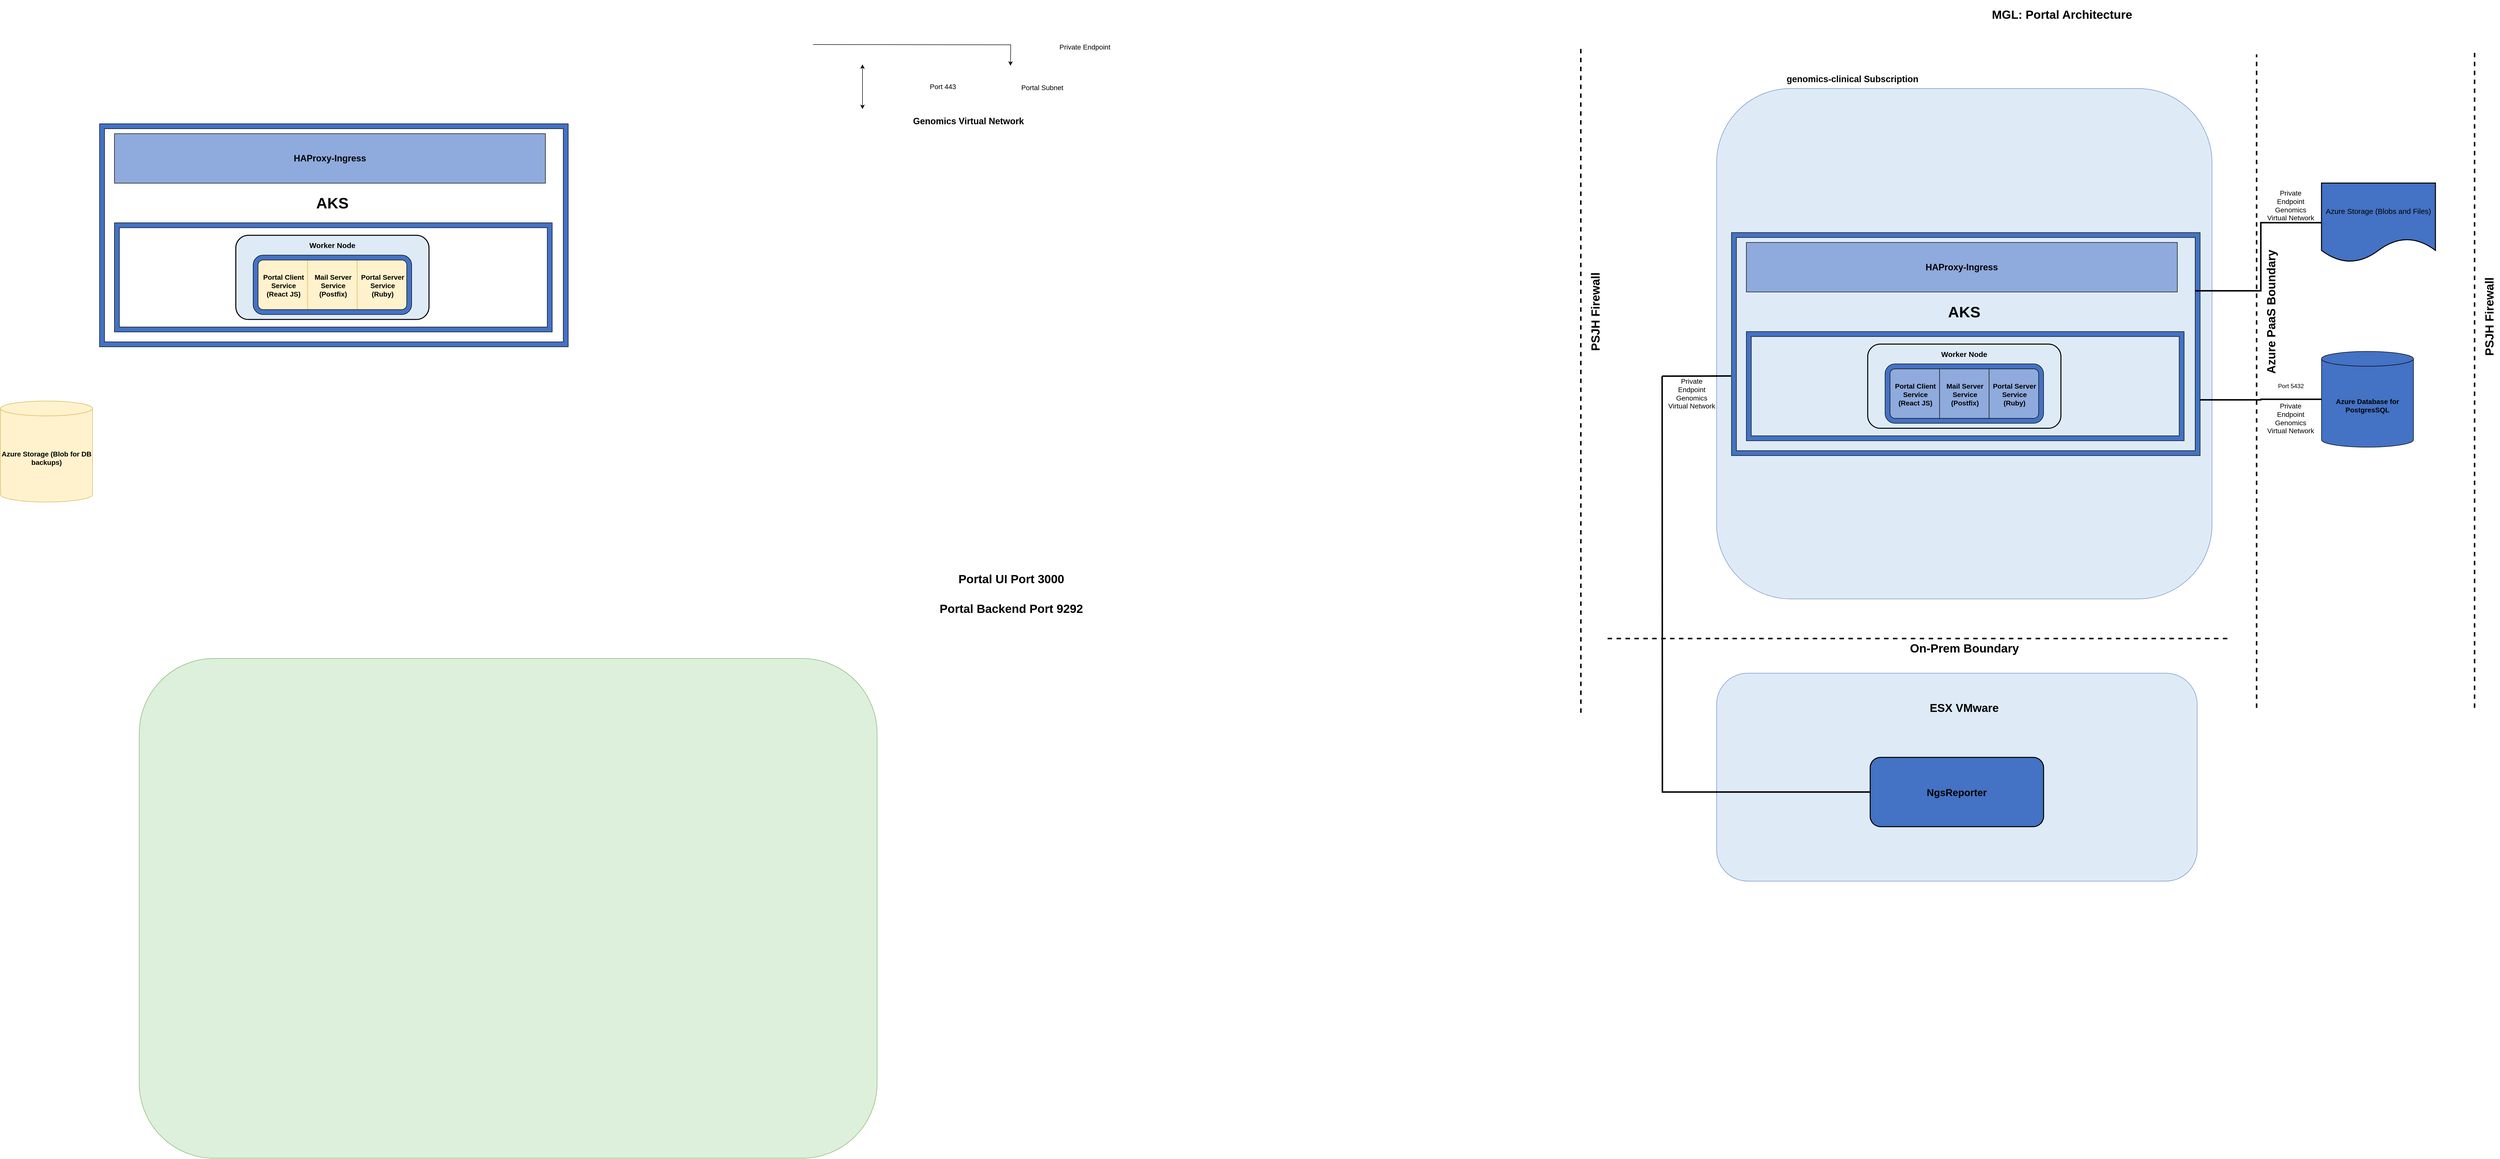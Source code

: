 <mxfile version="15.1.0" type="github">
  <diagram name="Page-1" id="e3a06f82-3646-2815-327d-82caf3d4e204">
    <mxGraphModel dx="6944" dy="1923" grid="1" gridSize="10" guides="1" tooltips="1" connect="1" arrows="1" fold="1" page="1" pageScale="1.5" pageWidth="1169" pageHeight="826" background="none" math="0" shadow="0">
      <root>
        <mxCell id="0" style=";html=1;" />
        <mxCell id="1" style=";html=1;" parent="0" />
        <mxCell id="6a7d8f32e03d9370-62" value="MGL: Portal Architecture" style="text;strokeColor=none;fillColor=none;html=1;fontSize=24;fontStyle=1;verticalAlign=middle;align=center;" parent="1" vertex="1">
          <mxGeometry x="294.177" width="1394" height="60.267" as="geometry" />
        </mxCell>
        <mxCell id="vWLtctp0Y2EUvDG1c7CQ-7" value="&lt;b&gt;&lt;font style=&quot;font-size: 18px&quot;&gt;genomics-clinical Subscription&lt;/font&gt;&lt;/b&gt;" style="text;html=1;strokeColor=none;fillColor=none;align=center;verticalAlign=middle;whiteSpace=wrap;rounded=0;" parent="1" vertex="1">
          <mxGeometry x="204.182" y="129.463" width="728.571" height="60.267" as="geometry" />
        </mxCell>
        <mxCell id="vWLtctp0Y2EUvDG1c7CQ-11" value="&lt;font style=&quot;font-size: 18px&quot;&gt;&lt;b&gt;Genomics Virtual Network&lt;/b&gt;&lt;/font&gt;" style="text;html=1;strokeColor=none;fillColor=none;align=center;verticalAlign=middle;whiteSpace=wrap;rounded=0;" parent="1" vertex="1">
          <mxGeometry x="-1370.002" y="230.003" width="307.619" height="30.133" as="geometry" />
        </mxCell>
        <mxCell id="vWLtctp0Y2EUvDG1c7CQ-13" value="&lt;font style=&quot;font-size: 14px&quot;&gt;Portal Subnet&lt;/font&gt;" style="text;html=1;strokeColor=none;fillColor=none;align=center;verticalAlign=middle;whiteSpace=wrap;rounded=0;" parent="1" vertex="1">
          <mxGeometry x="-1140" y="160.0" width="145.82" height="34.274" as="geometry" />
        </mxCell>
        <mxCell id="vWLtctp0Y2EUvDG1c7CQ-38" value="&lt;font style=&quot;font-size: 14px&quot;&gt;Port 443&lt;/font&gt;" style="text;html=1;strokeColor=none;fillColor=none;align=center;verticalAlign=middle;whiteSpace=wrap;rounded=0;" parent="1" vertex="1">
          <mxGeometry x="-1299.995" y="159.997" width="64.762" height="30.133" as="geometry" />
        </mxCell>
        <mxCell id="rg4Ka3kV1G-TsTbr1ID1-2" style="edgeStyle=orthogonalEdgeStyle;rounded=0;orthogonalLoop=1;jettySize=auto;html=1;exitX=0.5;exitY=1;exitDx=0;exitDy=0;entryX=0.5;entryY=0;entryDx=0;entryDy=0;" parent="1" edge="1">
          <mxGeometry relative="1" as="geometry">
            <mxPoint x="-1530.001" y="90.0" as="sourcePoint" />
            <mxPoint x="-1131.25" y="132.803" as="targetPoint" />
          </mxGeometry>
        </mxCell>
        <mxCell id="vWLtctp0Y2EUvDG1c7CQ-28" style="edgeStyle=orthogonalEdgeStyle;rounded=0;orthogonalLoop=1;jettySize=auto;html=1;exitX=0.5;exitY=1;exitDx=0;exitDy=0;entryX=0.5;entryY=0;entryDx=0;entryDy=0;endArrow=classic;endFill=1;startArrow=classic;startFill=1;" parent="1" edge="1">
          <mxGeometry relative="1" as="geometry">
            <mxPoint x="-1430.001" y="129.997" as="sourcePoint" />
            <mxPoint x="-1430.001" y="220.397" as="targetPoint" />
          </mxGeometry>
        </mxCell>
        <mxCell id="vWLtctp0Y2EUvDG1c7CQ-37" value="&lt;font style=&quot;font-size: 14px&quot;&gt;Private Endpoint&lt;/font&gt;" style="text;html=1;strokeColor=none;fillColor=none;align=center;verticalAlign=middle;whiteSpace=wrap;rounded=0;" parent="1" vertex="1">
          <mxGeometry x="-1069.998" y="79.997" width="178.095" height="30.133" as="geometry" />
        </mxCell>
        <mxCell id="vWLtctp0Y2EUvDG1c7CQ-6" value="" style="rounded=1;whiteSpace=wrap;html=1;strokeColor=#6c8ebf;fillColor=#deebf7;" parent="1" vertex="1">
          <mxGeometry x="294.18" y="178.73" width="1000" height="1031" as="geometry" />
        </mxCell>
        <mxCell id="vWLtctp0Y2EUvDG1c7CQ-10" value="" style="rounded=1;whiteSpace=wrap;html=1;strokeColor=#82b366;fillColor=#DCF0DB;" parent="1" vertex="1">
          <mxGeometry x="-2890" y="1330.003" width="1489.524" height="1009.467" as="geometry" />
        </mxCell>
        <mxCell id="tGYNeZP_cqa0wACuk-C2-67" style="edgeStyle=orthogonalEdgeStyle;rounded=0;orthogonalLoop=1;jettySize=auto;html=1;exitX=0;exitY=0.5;exitDx=0;exitDy=0;exitPerimeter=0;entryX=0;entryY=0;entryDx=946.0;entryDy=337.897;entryPerimeter=0;strokeWidth=3;endArrow=none;endFill=0;" edge="1" parent="1" source="vWLtctp0Y2EUvDG1c7CQ-16" target="tGYNeZP_cqa0wACuk-C2-5">
          <mxGeometry relative="1" as="geometry" />
        </mxCell>
        <mxCell id="vWLtctp0Y2EUvDG1c7CQ-16" value="&lt;font style=&quot;font-size: 14px&quot;&gt;&lt;b&gt;Azure Database for&lt;br&gt;PostgresSQL&lt;/b&gt;&lt;/font&gt;" style="shape=cylinder3;whiteSpace=wrap;html=1;boundedLbl=1;backgroundOutline=1;size=15;fillColor=#4472C4;" parent="1" vertex="1">
          <mxGeometry x="1515.18" y="709.73" width="185.71" height="193.56" as="geometry" />
        </mxCell>
        <mxCell id="vWLtctp0Y2EUvDG1c7CQ-35" value="&lt;font style=&quot;font-size: 14px&quot;&gt;&lt;b&gt;Azure Storage (Blob for DB backups)&lt;/b&gt;&lt;/font&gt;" style="shape=cylinder3;whiteSpace=wrap;html=1;boundedLbl=1;backgroundOutline=1;size=15;fillColor=#fff2cc;strokeColor=#d6b656;" parent="1" vertex="1">
          <mxGeometry x="-3170" y="810" width="185.71" height="204" as="geometry" />
        </mxCell>
        <mxCell id="tGYNeZP_cqa0wACuk-C2-36" value="" style="group" vertex="1" connectable="0" parent="1">
          <mxGeometry x="324.18" y="469.733" width="946" height="450.53" as="geometry" />
        </mxCell>
        <mxCell id="tGYNeZP_cqa0wACuk-C2-5" value="" style="verticalLabelPosition=bottom;verticalAlign=top;html=1;shape=mxgraph.basic.frame;dx=10;fillColor=#4472c4;" vertex="1" parent="tGYNeZP_cqa0wACuk-C2-36">
          <mxGeometry width="946" height="450.53" as="geometry" />
        </mxCell>
        <mxCell id="tGYNeZP_cqa0wACuk-C2-9" value="" style="verticalLabelPosition=bottom;verticalAlign=top;html=1;shape=mxgraph.basic.frame;dx=10;fillColor=#4472c4;" vertex="1" parent="tGYNeZP_cqa0wACuk-C2-36">
          <mxGeometry x="30" y="200" width="883.68" height="220.53" as="geometry" />
        </mxCell>
        <mxCell id="tGYNeZP_cqa0wACuk-C2-31" value="" style="group" vertex="1" connectable="0" parent="tGYNeZP_cqa0wACuk-C2-36">
          <mxGeometry x="275" y="225.267" width="390" height="170" as="geometry" />
        </mxCell>
        <mxCell id="tGYNeZP_cqa0wACuk-C2-20" value="" style="rounded=1;whiteSpace=wrap;html=1;shadow=0;glass=0;sketch=0;fillColor=#DEEBF7;strokeWidth=2;" vertex="1" parent="tGYNeZP_cqa0wACuk-C2-31">
          <mxGeometry width="390" height="170" as="geometry" />
        </mxCell>
        <mxCell id="tGYNeZP_cqa0wACuk-C2-19" value="" style="group" vertex="1" connectable="0" parent="tGYNeZP_cqa0wACuk-C2-31">
          <mxGeometry x="35" y="40" width="320" height="120" as="geometry" />
        </mxCell>
        <mxCell id="rg4Ka3kV1G-TsTbr1ID1-1" value="&lt;b&gt;&lt;font style=&quot;font-size: 14px&quot;&gt;Portal Client Service&lt;br&gt;(React JS)&lt;br&gt;&lt;/font&gt;&lt;/b&gt;" style="whiteSpace=wrap;html=1;aspect=fixed;strokeColor=#d6b656;fillColor=#8FAADC;" parent="tGYNeZP_cqa0wACuk-C2-19" vertex="1">
          <mxGeometry x="10" y="10.003" width="103.32" height="103.32" as="geometry" />
        </mxCell>
        <mxCell id="rg4Ka3kV1G-TsTbr1ID1-4" value="&lt;b&gt;&lt;font style=&quot;font-size: 14px&quot;&gt;Mail Server Service&lt;br&gt;(Postfix)&lt;br&gt;&lt;/font&gt;&lt;/b&gt;" style="whiteSpace=wrap;html=1;aspect=fixed;fillColor=#8FAADC;" parent="tGYNeZP_cqa0wACuk-C2-19" vertex="1">
          <mxGeometry x="110" y="10.003" width="103.32" height="103.32" as="geometry" />
        </mxCell>
        <mxCell id="vWLtctp0Y2EUvDG1c7CQ-14" value="&lt;b&gt;&lt;font style=&quot;font-size: 14px&quot;&gt;Portal Server Service&lt;br&gt;(Ruby)&lt;br&gt;&lt;/font&gt;&lt;/b&gt;" style="whiteSpace=wrap;html=1;aspect=fixed;fillColor=#8FAADC;" parent="tGYNeZP_cqa0wACuk-C2-19" vertex="1">
          <mxGeometry x="210.0" y="10.003" width="103.32" height="103.32" as="geometry" />
        </mxCell>
        <mxCell id="tGYNeZP_cqa0wACuk-C2-13" value="" style="verticalLabelPosition=bottom;verticalAlign=top;html=1;shape=mxgraph.basic.rounded_frame;dx=10;fillColor=#4472c4;" vertex="1" parent="tGYNeZP_cqa0wACuk-C2-19">
          <mxGeometry width="320" height="120" as="geometry" />
        </mxCell>
        <mxCell id="tGYNeZP_cqa0wACuk-C2-21" value="&lt;font style=&quot;font-size: 15px&quot;&gt;&lt;b&gt;Worker Node&lt;/b&gt;&lt;/font&gt;" style="text;html=1;strokeColor=none;fillColor=none;align=center;verticalAlign=middle;whiteSpace=wrap;rounded=0;shadow=0;glass=0;sketch=0;" vertex="1" parent="tGYNeZP_cqa0wACuk-C2-31">
          <mxGeometry x="40" y="10" width="310" height="20" as="geometry" />
        </mxCell>
        <mxCell id="tGYNeZP_cqa0wACuk-C2-32" value="&lt;font style=&quot;font-size: 18px&quot;&gt;&lt;b&gt;HAProxy-Ingress&lt;/b&gt;&lt;/font&gt;" style="rounded=0;whiteSpace=wrap;html=1;shadow=0;glass=0;sketch=0;fillColor=#8faadc;" vertex="1" parent="tGYNeZP_cqa0wACuk-C2-36">
          <mxGeometry x="30" y="19.997" width="870" height="100" as="geometry" />
        </mxCell>
        <mxCell id="tGYNeZP_cqa0wACuk-C2-34" value="&lt;font size=&quot;1&quot;&gt;&lt;b style=&quot;font-size: 31px&quot;&gt;AKS&lt;/b&gt;&lt;/font&gt;" style="text;html=1;strokeColor=none;fillColor=none;align=center;verticalAlign=middle;whiteSpace=wrap;rounded=0;shadow=0;glass=0;sketch=0;" vertex="1" parent="tGYNeZP_cqa0wACuk-C2-36">
          <mxGeometry x="410" y="139.997" width="120" height="40" as="geometry" />
        </mxCell>
        <mxCell id="tGYNeZP_cqa0wACuk-C2-37" value="Portal UI Port 3000" style="text;strokeColor=none;fillColor=none;html=1;fontSize=24;fontStyle=1;verticalAlign=middle;align=center;rounded=0;shadow=0;glass=0;sketch=0;" vertex="1" parent="1">
          <mxGeometry x="-1180" y="1150" width="100" height="40" as="geometry" />
        </mxCell>
        <mxCell id="tGYNeZP_cqa0wACuk-C2-38" value="" style="endArrow=none;dashed=1;html=1;strokeWidth=3;" edge="1" parent="1">
          <mxGeometry width="50" height="50" relative="1" as="geometry">
            <mxPoint x="1384.18" y="1429.73" as="sourcePoint" />
            <mxPoint x="1384.18" y="109.73" as="targetPoint" />
          </mxGeometry>
        </mxCell>
        <mxCell id="tGYNeZP_cqa0wACuk-C2-39" value="Azure PaaS Boundary" style="text;strokeColor=none;fillColor=none;html=1;fontSize=24;fontStyle=1;verticalAlign=middle;align=center;rounded=0;shadow=0;glass=0;sketch=0;rotation=-90;" vertex="1" parent="1">
          <mxGeometry x="1194.18" y="610" width="440" height="40" as="geometry" />
        </mxCell>
        <mxCell id="tGYNeZP_cqa0wACuk-C2-44" value="" style="endArrow=none;dashed=1;html=1;strokeWidth=3;" edge="1" parent="1">
          <mxGeometry width="50" height="50" relative="1" as="geometry">
            <mxPoint x="1824.18" y="1429.73" as="sourcePoint" />
            <mxPoint x="1824.18" y="99.73" as="targetPoint" />
          </mxGeometry>
        </mxCell>
        <mxCell id="tGYNeZP_cqa0wACuk-C2-45" value="PSJH Firewall" style="text;strokeColor=none;fillColor=none;html=1;fontSize=24;fontStyle=1;verticalAlign=middle;align=center;rounded=0;shadow=0;glass=0;sketch=0;rotation=-90;" vertex="1" parent="1">
          <mxGeometry x="1634.18" y="619.73" width="440" height="40" as="geometry" />
        </mxCell>
        <mxCell id="tGYNeZP_cqa0wACuk-C2-46" value="" style="endArrow=none;dashed=1;html=1;strokeWidth=3;" edge="1" parent="1">
          <mxGeometry width="50" height="50" relative="1" as="geometry">
            <mxPoint x="20.18" y="1439.73" as="sourcePoint" />
            <mxPoint x="20.0" y="90" as="targetPoint" />
          </mxGeometry>
        </mxCell>
        <mxCell id="tGYNeZP_cqa0wACuk-C2-47" value="PSJH Firewall" style="text;strokeColor=none;fillColor=none;html=1;fontSize=24;fontStyle=1;verticalAlign=middle;align=center;rounded=0;shadow=0;glass=0;sketch=0;rotation=-90;" vertex="1" parent="1">
          <mxGeometry x="-170.0" y="610" width="440" height="40" as="geometry" />
        </mxCell>
        <mxCell id="tGYNeZP_cqa0wACuk-C2-48" value="" style="endArrow=none;dashed=1;html=1;strokeWidth=3;" edge="1" parent="1">
          <mxGeometry width="50" height="50" relative="1" as="geometry">
            <mxPoint x="74.18" y="1289.73" as="sourcePoint" />
            <mxPoint x="1334.18" y="1289.73" as="targetPoint" />
          </mxGeometry>
        </mxCell>
        <mxCell id="tGYNeZP_cqa0wACuk-C2-49" value="On-Prem Boundary" style="text;strokeColor=none;fillColor=none;html=1;fontSize=24;fontStyle=1;verticalAlign=middle;align=center;rounded=0;shadow=0;glass=0;sketch=0;rotation=0;" vertex="1" parent="1">
          <mxGeometry x="574.18" y="1289.73" width="440" height="40" as="geometry" />
        </mxCell>
        <mxCell id="tGYNeZP_cqa0wACuk-C2-50" value="Portal Backend Port 9292" style="text;strokeColor=none;fillColor=none;html=1;fontSize=24;fontStyle=1;verticalAlign=middle;align=center;rounded=0;shadow=0;glass=0;sketch=0;" vertex="1" parent="1">
          <mxGeometry x="-1180" y="1210" width="100" height="40" as="geometry" />
        </mxCell>
        <mxCell id="tGYNeZP_cqa0wACuk-C2-52" value="" style="rounded=1;whiteSpace=wrap;html=1;strokeColor=#6c8ebf;fillColor=#deebf7;" vertex="1" parent="1">
          <mxGeometry x="294.18" y="1359.73" width="970" height="420" as="geometry" />
        </mxCell>
        <mxCell id="tGYNeZP_cqa0wACuk-C2-53" value="" style="group" vertex="1" connectable="0" parent="1">
          <mxGeometry x="-2970" y="250.003" width="946" height="450.53" as="geometry" />
        </mxCell>
        <mxCell id="tGYNeZP_cqa0wACuk-C2-54" value="" style="verticalLabelPosition=bottom;verticalAlign=top;html=1;shape=mxgraph.basic.frame;dx=10;fillColor=#4472c4;" vertex="1" parent="tGYNeZP_cqa0wACuk-C2-53">
          <mxGeometry width="946" height="450.53" as="geometry" />
        </mxCell>
        <mxCell id="tGYNeZP_cqa0wACuk-C2-55" value="" style="verticalLabelPosition=bottom;verticalAlign=top;html=1;shape=mxgraph.basic.frame;dx=10;fillColor=#4472c4;" vertex="1" parent="tGYNeZP_cqa0wACuk-C2-53">
          <mxGeometry x="30" y="200" width="883.68" height="220.53" as="geometry" />
        </mxCell>
        <mxCell id="tGYNeZP_cqa0wACuk-C2-56" value="" style="group" vertex="1" connectable="0" parent="tGYNeZP_cqa0wACuk-C2-53">
          <mxGeometry x="275" y="225.267" width="390" height="170" as="geometry" />
        </mxCell>
        <mxCell id="tGYNeZP_cqa0wACuk-C2-57" value="" style="rounded=1;whiteSpace=wrap;html=1;shadow=0;glass=0;sketch=0;fillColor=#DEEBF7;strokeWidth=2;" vertex="1" parent="tGYNeZP_cqa0wACuk-C2-56">
          <mxGeometry width="390" height="170" as="geometry" />
        </mxCell>
        <mxCell id="tGYNeZP_cqa0wACuk-C2-58" value="" style="group" vertex="1" connectable="0" parent="tGYNeZP_cqa0wACuk-C2-56">
          <mxGeometry x="35" y="40" width="320" height="120" as="geometry" />
        </mxCell>
        <mxCell id="tGYNeZP_cqa0wACuk-C2-59" value="&lt;b&gt;&lt;font style=&quot;font-size: 14px&quot;&gt;Portal Client Service&lt;br&gt;(React JS)&lt;br&gt;&lt;/font&gt;&lt;/b&gt;" style="whiteSpace=wrap;html=1;aspect=fixed;fillColor=#fff2cc;strokeColor=#d6b656;" vertex="1" parent="tGYNeZP_cqa0wACuk-C2-58">
          <mxGeometry x="10" y="10.003" width="103.32" height="103.32" as="geometry" />
        </mxCell>
        <mxCell id="tGYNeZP_cqa0wACuk-C2-60" value="&lt;b&gt;&lt;font style=&quot;font-size: 14px&quot;&gt;Mail Server Service&lt;br&gt;(Postfix)&lt;br&gt;&lt;/font&gt;&lt;/b&gt;" style="whiteSpace=wrap;html=1;aspect=fixed;fillColor=#fff2cc;strokeColor=#d6b656;" vertex="1" parent="tGYNeZP_cqa0wACuk-C2-58">
          <mxGeometry x="110" y="10.003" width="103.32" height="103.32" as="geometry" />
        </mxCell>
        <mxCell id="tGYNeZP_cqa0wACuk-C2-61" value="&lt;b&gt;&lt;font style=&quot;font-size: 14px&quot;&gt;Portal Server Service&lt;br&gt;(Ruby)&lt;br&gt;&lt;/font&gt;&lt;/b&gt;" style="whiteSpace=wrap;html=1;aspect=fixed;fillColor=#fff2cc;strokeColor=#d6b656;" vertex="1" parent="tGYNeZP_cqa0wACuk-C2-58">
          <mxGeometry x="210.0" y="10.003" width="103.32" height="103.32" as="geometry" />
        </mxCell>
        <mxCell id="tGYNeZP_cqa0wACuk-C2-62" value="" style="verticalLabelPosition=bottom;verticalAlign=top;html=1;shape=mxgraph.basic.rounded_frame;dx=10;fillColor=#4472c4;" vertex="1" parent="tGYNeZP_cqa0wACuk-C2-58">
          <mxGeometry width="320" height="120" as="geometry" />
        </mxCell>
        <mxCell id="tGYNeZP_cqa0wACuk-C2-63" value="&lt;font style=&quot;font-size: 15px&quot;&gt;&lt;b&gt;Worker Node&lt;/b&gt;&lt;/font&gt;" style="text;html=1;strokeColor=none;fillColor=none;align=center;verticalAlign=middle;whiteSpace=wrap;rounded=0;shadow=0;glass=0;sketch=0;" vertex="1" parent="tGYNeZP_cqa0wACuk-C2-56">
          <mxGeometry x="40" y="10" width="310" height="20" as="geometry" />
        </mxCell>
        <mxCell id="tGYNeZP_cqa0wACuk-C2-64" value="&lt;font style=&quot;font-size: 18px&quot;&gt;&lt;b&gt;HAProxy-Ingress&lt;/b&gt;&lt;/font&gt;" style="rounded=0;whiteSpace=wrap;html=1;shadow=0;glass=0;sketch=0;fillColor=#8faadc;" vertex="1" parent="tGYNeZP_cqa0wACuk-C2-53">
          <mxGeometry x="30" y="19.997" width="870" height="100" as="geometry" />
        </mxCell>
        <mxCell id="tGYNeZP_cqa0wACuk-C2-65" value="&lt;font size=&quot;1&quot;&gt;&lt;b style=&quot;font-size: 31px&quot;&gt;AKS&lt;/b&gt;&lt;/font&gt;" style="text;html=1;strokeColor=none;fillColor=none;align=center;verticalAlign=middle;whiteSpace=wrap;rounded=0;shadow=0;glass=0;sketch=0;" vertex="1" parent="tGYNeZP_cqa0wACuk-C2-53">
          <mxGeometry x="410" y="139.997" width="120" height="40" as="geometry" />
        </mxCell>
        <mxCell id="tGYNeZP_cqa0wACuk-C2-51" value="&lt;b&gt;&lt;font style=&quot;font-size: 23px&quot;&gt;ESX VMware&lt;/font&gt;&lt;/b&gt;" style="text;html=1;strokeColor=none;fillColor=none;align=center;verticalAlign=middle;whiteSpace=wrap;rounded=0;" vertex="1" parent="1">
          <mxGeometry x="424.18" y="1399.73" width="740" height="60.27" as="geometry" />
        </mxCell>
        <mxCell id="tGYNeZP_cqa0wACuk-C2-68" style="edgeStyle=orthogonalEdgeStyle;rounded=0;orthogonalLoop=1;jettySize=auto;html=1;exitX=0;exitY=0.5;exitDx=0;exitDy=0;entryX=0;entryY=0;entryDx=936.0;entryDy=117.632;entryPerimeter=0;strokeWidth=3;endArrow=none;endFill=0;" edge="1" parent="1" source="tGYNeZP_cqa0wACuk-C2-66" target="tGYNeZP_cqa0wACuk-C2-5">
          <mxGeometry relative="1" as="geometry" />
        </mxCell>
        <mxCell id="tGYNeZP_cqa0wACuk-C2-66" value="&lt;font style=&quot;font-size: 15px&quot;&gt;Azure Storage (Blobs and Files)&lt;/font&gt;" style="shape=document;whiteSpace=wrap;html=1;boundedLbl=1;rounded=0;shadow=0;glass=0;sketch=0;strokeWidth=2;fillColor=#4472c4;" vertex="1" parent="1">
          <mxGeometry x="1515.18" y="369.73" width="230" height="160" as="geometry" />
        </mxCell>
        <mxCell id="tGYNeZP_cqa0wACuk-C2-69" value="&lt;font style=&quot;font-size: 14px&quot;&gt;Private Endpoint&lt;br&gt;Genomics Virtual Network&lt;/font&gt;" style="text;html=1;strokeColor=none;fillColor=none;align=center;verticalAlign=middle;whiteSpace=wrap;rounded=0;shadow=0;glass=0;sketch=0;" vertex="1" parent="1">
          <mxGeometry x="1402.75" y="379.73" width="100" height="70" as="geometry" />
        </mxCell>
        <mxCell id="tGYNeZP_cqa0wACuk-C2-70" value="&lt;font style=&quot;font-size: 14px&quot;&gt;Private Endpoint&lt;br&gt;Genomics Virtual Network&lt;/font&gt;" style="text;html=1;strokeColor=none;fillColor=none;align=center;verticalAlign=middle;whiteSpace=wrap;rounded=0;shadow=0;glass=0;sketch=0;" vertex="1" parent="1">
          <mxGeometry x="1402.75" y="809.73" width="100" height="70" as="geometry" />
        </mxCell>
        <mxCell id="tGYNeZP_cqa0wACuk-C2-71" value="Port 5432" style="text;html=1;align=center;verticalAlign=middle;resizable=0;points=[];autosize=1;strokeColor=none;fillColor=none;" vertex="1" parent="1">
          <mxGeometry x="1417.75" y="769.73" width="70" height="20" as="geometry" />
        </mxCell>
        <mxCell id="tGYNeZP_cqa0wACuk-C2-73" style="edgeStyle=orthogonalEdgeStyle;rounded=0;orthogonalLoop=1;jettySize=auto;html=1;exitX=0;exitY=0.5;exitDx=0;exitDy=0;endArrow=none;endFill=0;strokeWidth=3;" edge="1" parent="1" source="tGYNeZP_cqa0wACuk-C2-72">
          <mxGeometry relative="1" as="geometry">
            <mxPoint x="184.18" y="759.73" as="targetPoint" />
          </mxGeometry>
        </mxCell>
        <mxCell id="tGYNeZP_cqa0wACuk-C2-72" value="&lt;font style=&quot;font-size: 20px&quot;&gt;&lt;b&gt;NgsReporter&lt;/b&gt;&lt;/font&gt;" style="rounded=1;whiteSpace=wrap;html=1;shadow=0;glass=0;sketch=0;strokeColor=#000000;strokeWidth=2;fillColor=#4472C4;" vertex="1" parent="1">
          <mxGeometry x="604.18" y="1529.73" width="350" height="140" as="geometry" />
        </mxCell>
        <mxCell id="tGYNeZP_cqa0wACuk-C2-77" value="" style="endArrow=none;html=1;strokeWidth=3;entryX=-0.001;entryY=0.643;entryDx=0;entryDy=0;entryPerimeter=0;" edge="1" parent="1" target="tGYNeZP_cqa0wACuk-C2-5">
          <mxGeometry width="50" height="50" relative="1" as="geometry">
            <mxPoint x="184.18" y="759.73" as="sourcePoint" />
            <mxPoint x="274.18" y="759.73" as="targetPoint" />
          </mxGeometry>
        </mxCell>
        <mxCell id="tGYNeZP_cqa0wACuk-C2-78" value="&lt;font style=&quot;font-size: 14px&quot;&gt;Private Endpoint&lt;br&gt;Genomics Virtual Network&lt;/font&gt;" style="text;html=1;strokeColor=none;fillColor=none;align=center;verticalAlign=middle;whiteSpace=wrap;rounded=0;shadow=0;glass=0;sketch=0;" vertex="1" parent="1">
          <mxGeometry x="194.18" y="759.73" width="100" height="70" as="geometry" />
        </mxCell>
      </root>
    </mxGraphModel>
  </diagram>
</mxfile>
